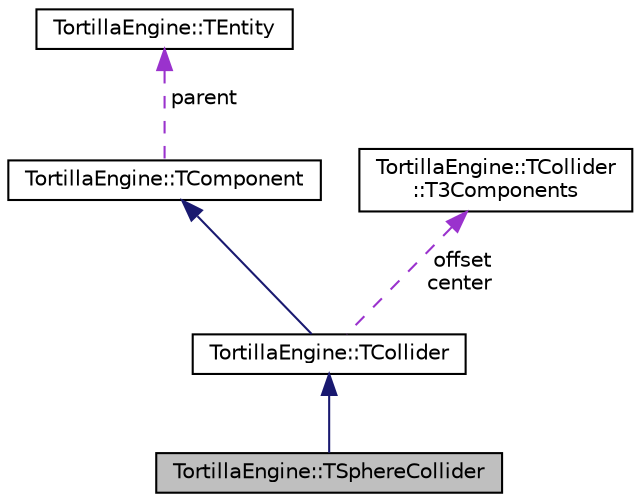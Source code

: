 digraph "TortillaEngine::TSphereCollider"
{
 // LATEX_PDF_SIZE
  edge [fontname="Helvetica",fontsize="10",labelfontname="Helvetica",labelfontsize="10"];
  node [fontname="Helvetica",fontsize="10",shape=record];
  Node1 [label="TortillaEngine::TSphereCollider",height=0.2,width=0.4,color="black", fillcolor="grey75", style="filled", fontcolor="black",tooltip="Class for sphere collision component management."];
  Node2 -> Node1 [dir="back",color="midnightblue",fontsize="10",style="solid",fontname="Helvetica"];
  Node2 [label="TortillaEngine::TCollider",height=0.2,width=0.4,color="black", fillcolor="white", style="filled",URL="$class_tortilla_engine_1_1_t_collider.html",tooltip="Class for collision component management"];
  Node3 -> Node2 [dir="back",color="midnightblue",fontsize="10",style="solid",fontname="Helvetica"];
  Node3 [label="TortillaEngine::TComponent",height=0.2,width=0.4,color="black", fillcolor="white", style="filled",URL="$class_tortilla_engine_1_1_t_component.html",tooltip="Base class of every component attached to an entity."];
  Node4 -> Node3 [dir="back",color="darkorchid3",fontsize="10",style="dashed",label=" parent" ,fontname="Helvetica"];
  Node4 [label="TortillaEngine::TEntity",height=0.2,width=0.4,color="black", fillcolor="white", style="filled",URL="$class_tortilla_engine_1_1_t_entity.html",tooltip="An object in the scene."];
  Node5 -> Node2 [dir="back",color="darkorchid3",fontsize="10",style="dashed",label=" offset\ncenter" ,fontname="Helvetica"];
  Node5 [label="TortillaEngine::TCollider\l::T3Components",height=0.2,width=0.4,color="black", fillcolor="white", style="filled",URL="$struct_tortilla_engine_1_1_t_collider_1_1_t3_components.html",tooltip="Struct with 3 float components."];
}
